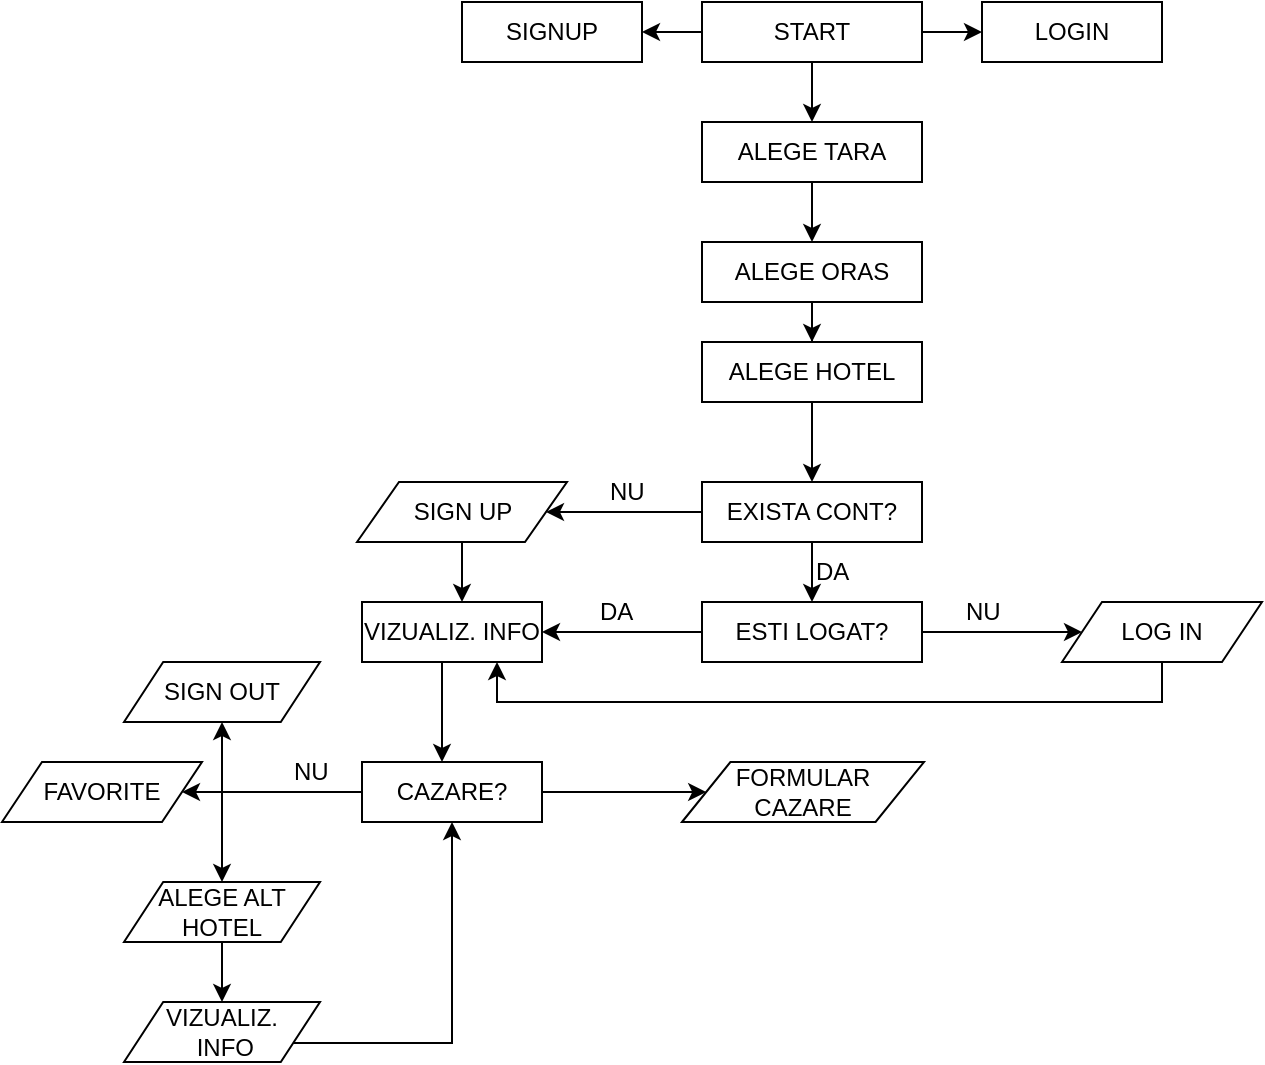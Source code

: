 <mxfile version="10.5.7" type="github"><diagram id="7GASj7R-GUjmyCFfJcth" name="Page-1"><mxGraphModel dx="840" dy="452" grid="1" gridSize="10" guides="1" tooltips="1" connect="1" arrows="1" fold="1" page="1" pageScale="1" pageWidth="827" pageHeight="1169" math="0" shadow="0"><root><mxCell id="0"/><mxCell id="1" parent="0"/><mxCell id="9hFbB4hEdeiNlO7oF37Y-3" value="" style="edgeStyle=orthogonalEdgeStyle;rounded=0;orthogonalLoop=1;jettySize=auto;html=1;" parent="1" source="9hFbB4hEdeiNlO7oF37Y-1" target="9hFbB4hEdeiNlO7oF37Y-2" edge="1"><mxGeometry relative="1" as="geometry"/></mxCell><mxCell id="9hFbB4hEdeiNlO7oF37Y-13" value="" style="edgeStyle=orthogonalEdgeStyle;rounded=0;orthogonalLoop=1;jettySize=auto;html=1;" parent="1" source="9hFbB4hEdeiNlO7oF37Y-1" target="9hFbB4hEdeiNlO7oF37Y-15" edge="1"><mxGeometry relative="1" as="geometry"><mxPoint x="510" y="25" as="targetPoint"/></mxGeometry></mxCell><mxCell id="9hFbB4hEdeiNlO7oF37Y-16" value="" style="edgeStyle=orthogonalEdgeStyle;rounded=0;orthogonalLoop=1;jettySize=auto;html=1;" parent="1" source="9hFbB4hEdeiNlO7oF37Y-1" target="9hFbB4hEdeiNlO7oF37Y-14" edge="1"><mxGeometry relative="1" as="geometry"/></mxCell><mxCell id="9hFbB4hEdeiNlO7oF37Y-1" value="START" style="rounded=0;whiteSpace=wrap;html=1;" parent="1" vertex="1"><mxGeometry x="360" y="10" width="110" height="30" as="geometry"/></mxCell><mxCell id="9hFbB4hEdeiNlO7oF37Y-5" value="" style="edgeStyle=orthogonalEdgeStyle;rounded=0;orthogonalLoop=1;jettySize=auto;html=1;" parent="1" source="9hFbB4hEdeiNlO7oF37Y-2" target="9hFbB4hEdeiNlO7oF37Y-4" edge="1"><mxGeometry relative="1" as="geometry"/></mxCell><mxCell id="9hFbB4hEdeiNlO7oF37Y-2" value="ALEGE TARA" style="rounded=0;whiteSpace=wrap;html=1;" parent="1" vertex="1"><mxGeometry x="360" y="70" width="110" height="30" as="geometry"/></mxCell><mxCell id="9hFbB4hEdeiNlO7oF37Y-18" value="" style="edgeStyle=orthogonalEdgeStyle;rounded=0;orthogonalLoop=1;jettySize=auto;html=1;" parent="1" source="9hFbB4hEdeiNlO7oF37Y-4" target="9hFbB4hEdeiNlO7oF37Y-17" edge="1"><mxGeometry relative="1" as="geometry"/></mxCell><mxCell id="9hFbB4hEdeiNlO7oF37Y-4" value="ALEGE ORAS" style="rounded=0;whiteSpace=wrap;html=1;" parent="1" vertex="1"><mxGeometry x="360" y="130" width="110" height="30" as="geometry"/></mxCell><mxCell id="9hFbB4hEdeiNlO7oF37Y-20" value="" style="edgeStyle=orthogonalEdgeStyle;rounded=0;orthogonalLoop=1;jettySize=auto;html=1;" parent="1" source="9hFbB4hEdeiNlO7oF37Y-17" target="9hFbB4hEdeiNlO7oF37Y-19" edge="1"><mxGeometry relative="1" as="geometry"/></mxCell><mxCell id="9hFbB4hEdeiNlO7oF37Y-17" value="ALEGE HOTEL" style="rounded=0;whiteSpace=wrap;html=1;" parent="1" vertex="1"><mxGeometry x="360" y="180" width="110" height="30" as="geometry"/></mxCell><mxCell id="9hFbB4hEdeiNlO7oF37Y-24" value="" style="edgeStyle=orthogonalEdgeStyle;rounded=0;orthogonalLoop=1;jettySize=auto;html=1;" parent="1" source="9hFbB4hEdeiNlO7oF37Y-19" target="9hFbB4hEdeiNlO7oF37Y-23" edge="1"><mxGeometry relative="1" as="geometry"/></mxCell><mxCell id="9hFbB4hEdeiNlO7oF37Y-26" value="" style="edgeStyle=orthogonalEdgeStyle;rounded=0;orthogonalLoop=1;jettySize=auto;html=1;" parent="1" source="9hFbB4hEdeiNlO7oF37Y-19" target="9hFbB4hEdeiNlO7oF37Y-25" edge="1"><mxGeometry relative="1" as="geometry"/></mxCell><mxCell id="9hFbB4hEdeiNlO7oF37Y-19" value="EXISTA CONT?" style="rounded=0;whiteSpace=wrap;html=1;" parent="1" vertex="1"><mxGeometry x="360" y="250" width="110" height="30" as="geometry"/></mxCell><mxCell id="9hFbB4hEdeiNlO7oF37Y-32" value="" style="edgeStyle=orthogonalEdgeStyle;rounded=0;orthogonalLoop=1;jettySize=auto;html=1;" parent="1" source="9hFbB4hEdeiNlO7oF37Y-25" target="9hFbB4hEdeiNlO7oF37Y-29" edge="1"><mxGeometry relative="1" as="geometry"/></mxCell><mxCell id="9hFbB4hEdeiNlO7oF37Y-47" value="" style="edgeStyle=orthogonalEdgeStyle;rounded=0;orthogonalLoop=1;jettySize=auto;html=1;" parent="1" source="9hFbB4hEdeiNlO7oF37Y-25" target="9hFbB4hEdeiNlO7oF37Y-21" edge="1"><mxGeometry relative="1" as="geometry"/></mxCell><mxCell id="9hFbB4hEdeiNlO7oF37Y-25" value="ESTI LOGAT?" style="rounded=0;whiteSpace=wrap;html=1;" parent="1" vertex="1"><mxGeometry x="360" y="310" width="110" height="30" as="geometry"/></mxCell><mxCell id="9hFbB4hEdeiNlO7oF37Y-6" style="edgeStyle=orthogonalEdgeStyle;rounded=0;orthogonalLoop=1;jettySize=auto;html=1;exitX=0.5;exitY=1;exitDx=0;exitDy=0;" parent="1" source="9hFbB4hEdeiNlO7oF37Y-2" target="9hFbB4hEdeiNlO7oF37Y-2" edge="1"><mxGeometry relative="1" as="geometry"/></mxCell><mxCell id="9hFbB4hEdeiNlO7oF37Y-14" value="SIGNUP" style="rounded=0;whiteSpace=wrap;html=1;" parent="1" vertex="1"><mxGeometry x="240" y="10" width="90" height="30" as="geometry"/></mxCell><mxCell id="9hFbB4hEdeiNlO7oF37Y-15" value="LOGIN" style="rounded=0;whiteSpace=wrap;html=1;" parent="1" vertex="1"><mxGeometry x="500" y="10" width="90" height="30" as="geometry"/></mxCell><mxCell id="9hFbB4hEdeiNlO7oF37Y-57" value="" style="edgeStyle=orthogonalEdgeStyle;rounded=0;orthogonalLoop=1;jettySize=auto;html=1;entryX=0.75;entryY=1;entryDx=0;entryDy=0;" parent="1" source="9hFbB4hEdeiNlO7oF37Y-21" target="9hFbB4hEdeiNlO7oF37Y-29" edge="1"><mxGeometry relative="1" as="geometry"><mxPoint x="590" y="420" as="targetPoint"/><Array as="points"><mxPoint x="590" y="360"/><mxPoint x="258" y="360"/></Array></mxGeometry></mxCell><mxCell id="9hFbB4hEdeiNlO7oF37Y-21" value="LOG IN" style="shape=parallelogram;perimeter=parallelogramPerimeter;whiteSpace=wrap;html=1;" parent="1" vertex="1"><mxGeometry x="540" y="310" width="100" height="30" as="geometry"/></mxCell><mxCell id="9hFbB4hEdeiNlO7oF37Y-76" value="" style="edgeStyle=orthogonalEdgeStyle;rounded=0;orthogonalLoop=1;jettySize=auto;html=1;" parent="1" source="9hFbB4hEdeiNlO7oF37Y-23" edge="1"><mxGeometry relative="1" as="geometry"><mxPoint x="240" y="310" as="targetPoint"/></mxGeometry></mxCell><mxCell id="9hFbB4hEdeiNlO7oF37Y-23" value="SIGN UP" style="shape=parallelogram;perimeter=parallelogramPerimeter;whiteSpace=wrap;html=1;" parent="1" vertex="1"><mxGeometry x="187.5" y="250" width="105" height="30" as="geometry"/></mxCell><mxCell id="9hFbB4hEdeiNlO7oF37Y-29" value="VIZUALIZ. INFO" style="rounded=0;whiteSpace=wrap;html=1;" parent="1" vertex="1"><mxGeometry x="190" y="310" width="90" height="30" as="geometry"/></mxCell><mxCell id="9hFbB4hEdeiNlO7oF37Y-58" value="" style="edgeStyle=orthogonalEdgeStyle;rounded=0;orthogonalLoop=1;jettySize=auto;html=1;" parent="1" source="9hFbB4hEdeiNlO7oF37Y-33" target="9hFbB4hEdeiNlO7oF37Y-54" edge="1"><mxGeometry relative="1" as="geometry"/></mxCell><mxCell id="9hFbB4hEdeiNlO7oF37Y-64" value="" style="edgeStyle=orthogonalEdgeStyle;rounded=0;orthogonalLoop=1;jettySize=auto;html=1;exitX=0;exitY=0.5;exitDx=0;exitDy=0;" parent="1" source="9hFbB4hEdeiNlO7oF37Y-33" target="9hFbB4hEdeiNlO7oF37Y-59" edge="1"><mxGeometry relative="1" as="geometry"><Array as="points"><mxPoint x="130" y="405"/><mxPoint x="130" y="405"/></Array></mxGeometry></mxCell><mxCell id="9hFbB4hEdeiNlO7oF37Y-33" value="CAZARE?" style="rounded=0;whiteSpace=wrap;html=1;" parent="1" vertex="1"><mxGeometry x="190" y="390" width="90" height="30" as="geometry"/></mxCell><mxCell id="9hFbB4hEdeiNlO7oF37Y-39" value="NU" style="text;html=1;resizable=0;points=[];autosize=1;align=left;verticalAlign=top;spacingTop=-4;" parent="1" vertex="1"><mxGeometry x="311.5" y="245" width="30" height="20" as="geometry"/></mxCell><mxCell id="9hFbB4hEdeiNlO7oF37Y-45" value="DA" style="text;html=1;resizable=0;points=[];autosize=1;align=left;verticalAlign=top;spacingTop=-4;" parent="1" vertex="1"><mxGeometry x="415" y="285" width="30" height="20" as="geometry"/></mxCell><mxCell id="9hFbB4hEdeiNlO7oF37Y-46" value="DA" style="text;html=1;resizable=0;points=[];autosize=1;align=left;verticalAlign=top;spacingTop=-4;" parent="1" vertex="1"><mxGeometry x="306.5" y="305" width="30" height="20" as="geometry"/></mxCell><mxCell id="9hFbB4hEdeiNlO7oF37Y-54" value="FORMULAR CAZARE" style="shape=parallelogram;perimeter=parallelogramPerimeter;whiteSpace=wrap;html=1;" parent="1" vertex="1"><mxGeometry x="350" y="390" width="121" height="30" as="geometry"/></mxCell><mxCell id="9hFbB4hEdeiNlO7oF37Y-55" value="NU" style="text;html=1;resizable=0;points=[];autosize=1;align=left;verticalAlign=top;spacingTop=-4;" parent="1" vertex="1"><mxGeometry x="490" y="305" width="30" height="20" as="geometry"/></mxCell><mxCell id="9hFbB4hEdeiNlO7oF37Y-59" value="FAVORITE" style="shape=parallelogram;perimeter=parallelogramPerimeter;whiteSpace=wrap;html=1;" parent="1" vertex="1"><mxGeometry x="10" y="390" width="100" height="30" as="geometry"/></mxCell><mxCell id="9hFbB4hEdeiNlO7oF37Y-68" value="" style="edgeStyle=orthogonalEdgeStyle;rounded=0;orthogonalLoop=1;jettySize=auto;html=1;" parent="1" source="9hFbB4hEdeiNlO7oF37Y-60" target="9hFbB4hEdeiNlO7oF37Y-67" edge="1"><mxGeometry relative="1" as="geometry"/></mxCell><mxCell id="9hFbB4hEdeiNlO7oF37Y-60" value="ALEGE ALT HOTEL" style="shape=parallelogram;perimeter=parallelogramPerimeter;whiteSpace=wrap;html=1;" parent="1" vertex="1"><mxGeometry x="71" y="450" width="98" height="30" as="geometry"/></mxCell><mxCell id="9hFbB4hEdeiNlO7oF37Y-69" style="edgeStyle=orthogonalEdgeStyle;rounded=0;orthogonalLoop=1;jettySize=auto;html=1;exitX=1;exitY=0.75;exitDx=0;exitDy=0;entryX=0.5;entryY=1;entryDx=0;entryDy=0;" parent="1" source="9hFbB4hEdeiNlO7oF37Y-67" target="9hFbB4hEdeiNlO7oF37Y-33" edge="1"><mxGeometry relative="1" as="geometry"/></mxCell><mxCell id="9hFbB4hEdeiNlO7oF37Y-67" value="VIZUALIZ.&lt;br&gt;&amp;nbsp;INFO" style="shape=parallelogram;perimeter=parallelogramPerimeter;whiteSpace=wrap;html=1;" parent="1" vertex="1"><mxGeometry x="71" y="510" width="98" height="30" as="geometry"/></mxCell><mxCell id="9hFbB4hEdeiNlO7oF37Y-61" value="SIGN OUT" style="shape=parallelogram;perimeter=parallelogramPerimeter;whiteSpace=wrap;html=1;" parent="1" vertex="1"><mxGeometry x="71" y="340" width="98" height="30" as="geometry"/></mxCell><mxCell id="9hFbB4hEdeiNlO7oF37Y-70" value="NU" style="text;html=1;resizable=0;points=[];autosize=1;align=left;verticalAlign=top;spacingTop=-4;" parent="1" vertex="1"><mxGeometry x="154" y="385" width="30" height="20" as="geometry"/></mxCell><mxCell id="9hFbB4hEdeiNlO7oF37Y-73" value="" style="endArrow=classic;html=1;entryX=0.5;entryY=1;entryDx=0;entryDy=0;" parent="1" target="9hFbB4hEdeiNlO7oF37Y-61" edge="1"><mxGeometry width="50" height="50" relative="1" as="geometry"><mxPoint x="120" y="400" as="sourcePoint"/><mxPoint x="148" y="375" as="targetPoint"/><Array as="points"><mxPoint x="120" y="390"/><mxPoint x="120" y="410"/></Array></mxGeometry></mxCell><mxCell id="9hFbB4hEdeiNlO7oF37Y-74" value="" style="endArrow=classic;html=1;entryX=0.5;entryY=0;entryDx=0;entryDy=0;" parent="1" target="9hFbB4hEdeiNlO7oF37Y-60" edge="1"><mxGeometry width="50" height="50" relative="1" as="geometry"><mxPoint x="120" y="405" as="sourcePoint"/><mxPoint x="120" y="445" as="targetPoint"/><Array as="points"><mxPoint x="120" y="425"/></Array></mxGeometry></mxCell><mxCell id="9hFbB4hEdeiNlO7oF37Y-77" value="" style="endArrow=classic;html=1;" parent="1" edge="1"><mxGeometry width="50" height="50" relative="1" as="geometry"><mxPoint x="230" y="340" as="sourcePoint"/><mxPoint x="230" y="390" as="targetPoint"/><Array as="points"><mxPoint x="230" y="360"/></Array></mxGeometry></mxCell></root></mxGraphModel></diagram></mxfile>